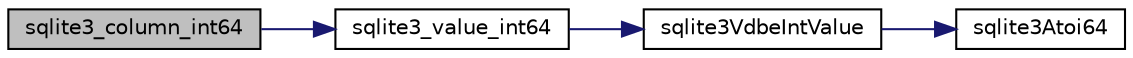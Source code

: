 digraph "sqlite3_column_int64"
{
  edge [fontname="Helvetica",fontsize="10",labelfontname="Helvetica",labelfontsize="10"];
  node [fontname="Helvetica",fontsize="10",shape=record];
  rankdir="LR";
  Node1 [label="sqlite3_column_int64",height=0.2,width=0.4,color="black", fillcolor="grey75", style="filled", fontcolor="black"];
  Node1 -> Node2 [color="midnightblue",fontsize="10",style="solid",fontname="Helvetica"];
  Node2 [label="sqlite3_value_int64",height=0.2,width=0.4,color="black", fillcolor="white", style="filled",URL="$sqlite3_8c.html#adecf2ef228865426c566e2b818dc765c"];
  Node2 -> Node3 [color="midnightblue",fontsize="10",style="solid",fontname="Helvetica"];
  Node3 [label="sqlite3VdbeIntValue",height=0.2,width=0.4,color="black", fillcolor="white", style="filled",URL="$sqlite3_8c.html#a3dc28e3bfdbecf81633c3697a3aacd45"];
  Node3 -> Node4 [color="midnightblue",fontsize="10",style="solid",fontname="Helvetica"];
  Node4 [label="sqlite3Atoi64",height=0.2,width=0.4,color="black", fillcolor="white", style="filled",URL="$sqlite3_8c.html#a5b13083911b3dc0a0b54f43acc686a39"];
}
